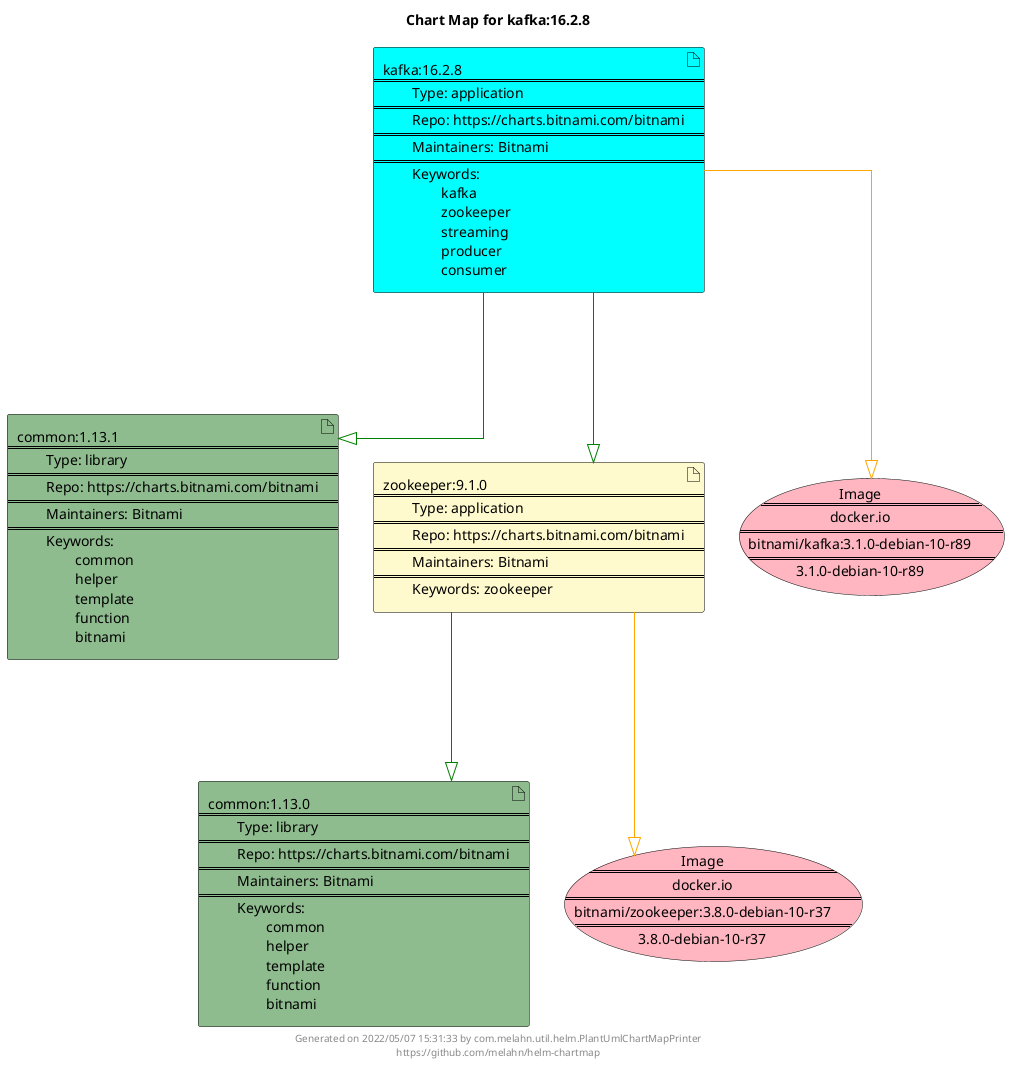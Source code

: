 @startuml
skinparam linetype ortho
skinparam backgroundColor white
skinparam usecaseBorderColor black
skinparam usecaseArrowColor LightSlateGray
skinparam artifactBorderColor black
skinparam artifactArrowColor LightSlateGray

title Chart Map for kafka:16.2.8

'There are 4 referenced Helm Charts
artifact "common:1.13.1\n====\n\tType: library\n====\n\tRepo: https://charts.bitnami.com/bitnami\n====\n\tMaintainers: Bitnami\n====\n\tKeywords: \n\t\tcommon\n\t\thelper\n\t\ttemplate\n\t\tfunction\n\t\tbitnami" as common_1_13_1 #DarkSeaGreen
artifact "common:1.13.0\n====\n\tType: library\n====\n\tRepo: https://charts.bitnami.com/bitnami\n====\n\tMaintainers: Bitnami\n====\n\tKeywords: \n\t\tcommon\n\t\thelper\n\t\ttemplate\n\t\tfunction\n\t\tbitnami" as common_1_13_0 #DarkSeaGreen
artifact "zookeeper:9.1.0\n====\n\tType: application\n====\n\tRepo: https://charts.bitnami.com/bitnami\n====\n\tMaintainers: Bitnami\n====\n\tKeywords: zookeeper" as zookeeper_9_1_0 #LemonChiffon
artifact "kafka:16.2.8\n====\n\tType: application\n====\n\tRepo: https://charts.bitnami.com/bitnami\n====\n\tMaintainers: Bitnami\n====\n\tKeywords: \n\t\tkafka\n\t\tzookeeper\n\t\tstreaming\n\t\tproducer\n\t\tconsumer" as kafka_16_2_8 #Aqua

'There are 2 referenced Docker Images
usecase "Image\n====\ndocker.io\n====\nbitnami/zookeeper:3.8.0-debian-10-r37\n====\n3.8.0-debian-10-r37" as docker_io_bitnami_zookeeper_3_8_0_debian_10_r37 #LightPink
usecase "Image\n====\ndocker.io\n====\nbitnami/kafka:3.1.0-debian-10-r89\n====\n3.1.0-debian-10-r89" as docker_io_bitnami_kafka_3_1_0_debian_10_r89 #LightPink

'Chart Dependencies
kafka_16_2_8--[#green]-|>common_1_13_1
kafka_16_2_8--[#green]-|>zookeeper_9_1_0
zookeeper_9_1_0--[#green]-|>common_1_13_0
zookeeper_9_1_0--[#orange]-|>docker_io_bitnami_zookeeper_3_8_0_debian_10_r37
kafka_16_2_8--[#orange]-|>docker_io_bitnami_kafka_3_1_0_debian_10_r89

center footer Generated on 2022/05/07 15:31:33 by com.melahn.util.helm.PlantUmlChartMapPrinter\nhttps://github.com/melahn/helm-chartmap
@enduml
